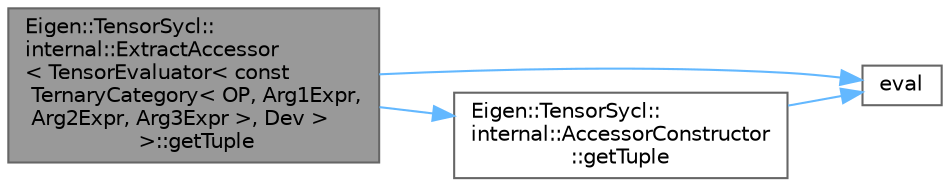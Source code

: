 digraph "Eigen::TensorSycl::internal::ExtractAccessor&lt; TensorEvaluator&lt; const TernaryCategory&lt; OP, Arg1Expr, Arg2Expr, Arg3Expr &gt;, Dev &gt; &gt;::getTuple"
{
 // LATEX_PDF_SIZE
  bgcolor="transparent";
  edge [fontname=Helvetica,fontsize=10,labelfontname=Helvetica,labelfontsize=10];
  node [fontname=Helvetica,fontsize=10,shape=box,height=0.2,width=0.4];
  rankdir="LR";
  Node1 [id="Node000001",label="Eigen::TensorSycl::\linternal::ExtractAccessor\l\< TensorEvaluator\< const\l TernaryCategory\< OP, Arg1Expr,\l Arg2Expr, Arg3Expr \>, Dev \>\l \>::getTuple",height=0.2,width=0.4,color="gray40", fillcolor="grey60", style="filled", fontcolor="black",tooltip=" "];
  Node1 -> Node2 [id="edge4_Node000001_Node000002",color="steelblue1",style="solid",tooltip=" "];
  Node2 [id="Node000002",label="eval",height=0.2,width=0.4,color="grey40", fillcolor="white", style="filled",URL="$sparse__permutations_8cpp.html#abf03ad46cd5db5b4eabad69a86a13a6c",tooltip=" "];
  Node1 -> Node3 [id="edge5_Node000001_Node000003",color="steelblue1",style="solid",tooltip=" "];
  Node3 [id="Node000003",label="Eigen::TensorSycl::\linternal::AccessorConstructor\l::getTuple",height=0.2,width=0.4,color="grey40", fillcolor="white", style="filled",URL="$struct_eigen_1_1_tensor_sycl_1_1internal_1_1_accessor_constructor.html#a7afcb4b214e2371f61cdeb81eda14e5a",tooltip=" "];
  Node3 -> Node2 [id="edge6_Node000003_Node000002",color="steelblue1",style="solid",tooltip=" "];
}
